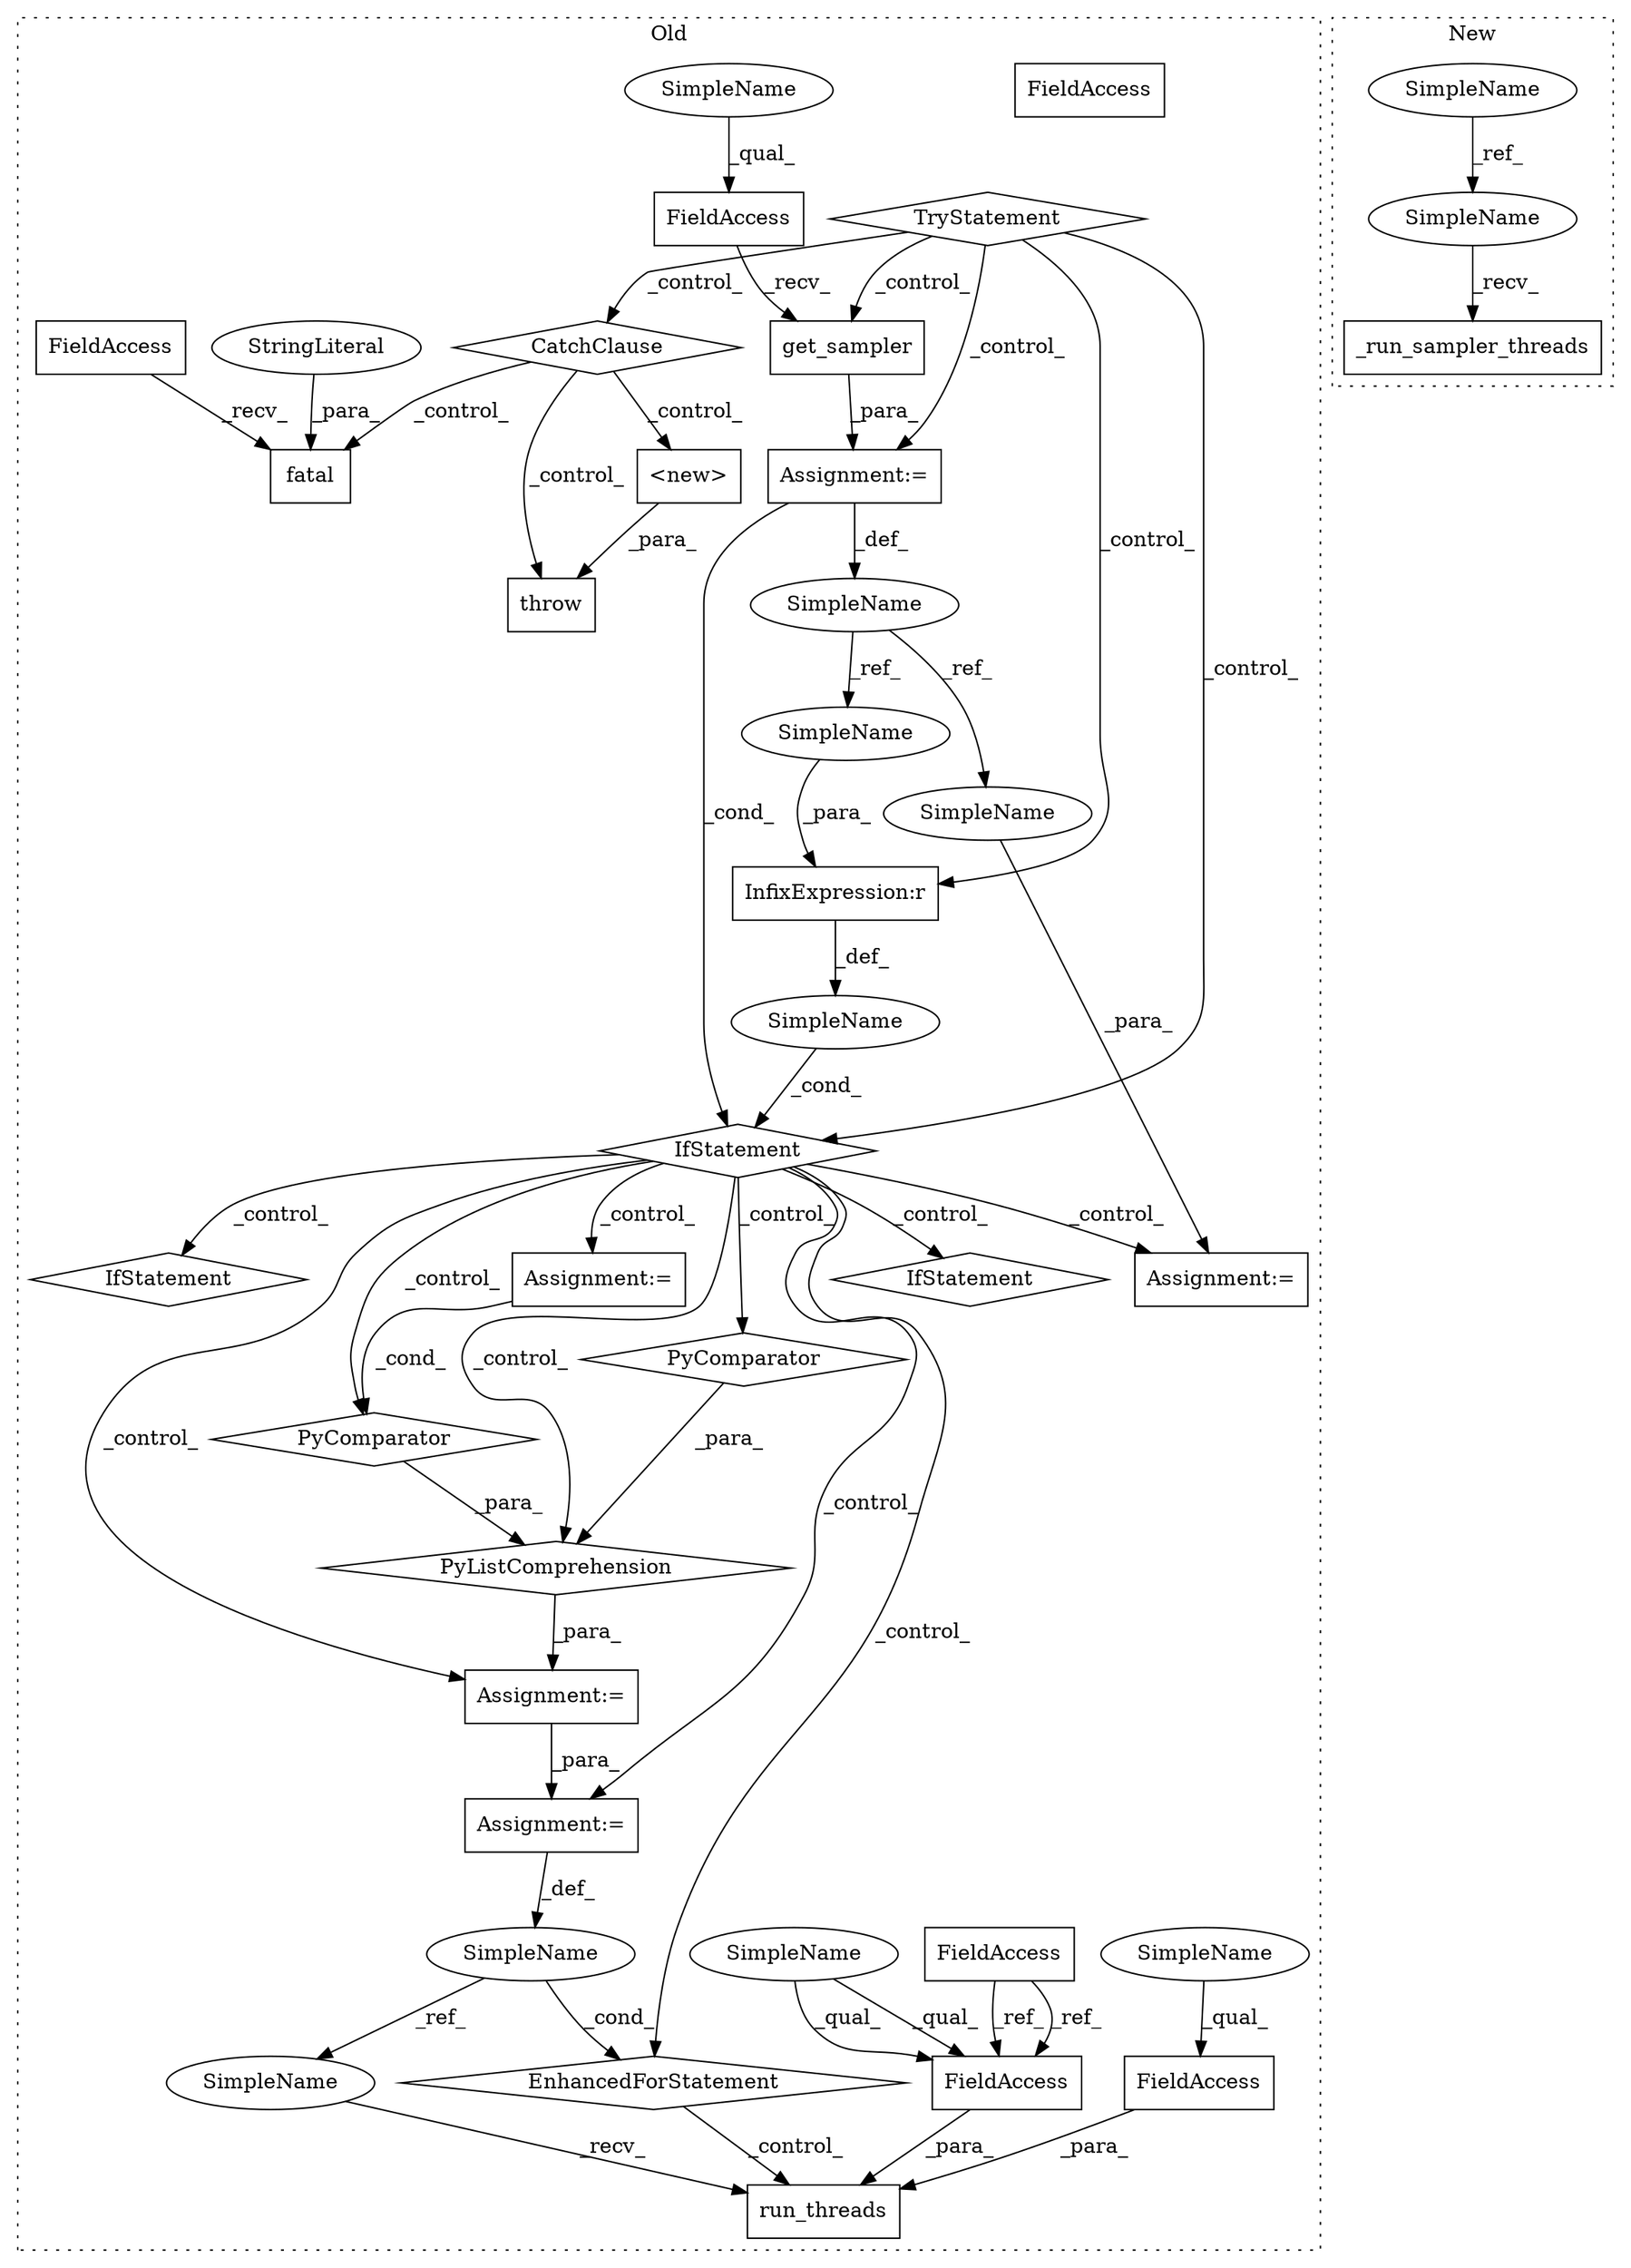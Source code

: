 digraph G {
subgraph cluster0 {
1 [label="PyComparator" a="113" s="7144" l="30" shape="diamond"];
3 [label="SimpleName" a="42" s="" l="" shape="ellipse"];
4 [label="EnhancedForStatement" a="70" s="7284,7375" l="65,2" shape="diamond"];
5 [label="PyComparator" a="113" s="7250" l="20" shape="diamond"];
6 [label="InfixExpression:r" a="27" s="7015" l="4" shape="box"];
7 [label="run_threads" a="32" s="7399,7447" l="12,1" shape="box"];
8 [label="FieldAccess" a="22" s="6898" l="11" shape="box"];
10 [label="FieldAccess" a="22" s="7431" l="16" shape="box"];
11 [label="TryStatement" a="54" s="6948" l="4" shape="diamond"];
12 [label="throw" a="53" s="7649" l="6" shape="box"];
13 [label="FieldAccess" a="22" s="7419" l="11" shape="box"];
14 [label="FieldAccess" a="22" s="6971" l="8" shape="box"];
15 [label="IfStatement" a="25" s="7003,7023" l="4,2" shape="diamond"];
16 [label="get_sampler" a="32" s="6980" l="13" shape="box"];
17 [label="IfStatement" a="25" s="7144" l="30" shape="diamond"];
18 [label="SimpleName" a="42" s="6962" l="8" shape="ellipse"];
19 [label="Assignment:=" a="7" s="7144" l="30" shape="box"];
20 [label="IfStatement" a="25" s="7250" l="20" shape="diamond"];
21 [label="SimpleName" a="42" s="7353" l="7" shape="ellipse"];
22 [label="<new>" a="14" s="7655" l="17" shape="box"];
23 [label="CatchClause" a="12" s="7481,7541" l="13,2" shape="diamond"];
24 [label="Assignment:=" a="7" s="7250" l="20" shape="box"];
25 [label="Assignment:=" a="7" s="6970" l="1" shape="box"];
26 [label="Assignment:=" a="7" s="7284,7375" l="65,2" shape="box"];
27 [label="Assignment:=" a="7" s="7049" l="18" shape="box"];
28 [label="PyListComprehension" a="109" s="7067" l="211" shape="diamond"];
29 [label="fatal" a="32" s="7572,7638" l="6,1" shape="box"];
30 [label="FieldAccess" a="22" s="7553" l="18" shape="box"];
31 [label="StringLiteral" a="45" s="7578" l="60" shape="ellipse"];
32 [label="SimpleName" a="42" s="7391" l="7" shape="ellipse"];
33 [label="FieldAccess" a="22" s="7419" l="11" shape="box"];
34 [label="SimpleName" a="42" s="7007" l="8" shape="ellipse"];
35 [label="SimpleName" a="42" s="7154" l="8" shape="ellipse"];
37 [label="SimpleName" a="42" s="7431" l="4" shape="ellipse"];
38 [label="SimpleName" a="42" s="7419" l="4" shape="ellipse"];
39 [label="SimpleName" a="42" s="6971" l="4" shape="ellipse"];
label = "Old";
style="dotted";
}
subgraph cluster1 {
2 [label="_run_sampler_threads" a="32" s="7656,7684" l="21,1" shape="box"];
9 [label="SimpleName" a="42" s="7078" l="4" shape="ellipse"];
36 [label="SimpleName" a="42" s="7651" l="4" shape="ellipse"];
label = "New";
style="dotted";
}
1 -> 28 [label="_para_"];
3 -> 15 [label="_cond_"];
4 -> 7 [label="_control_"];
5 -> 28 [label="_para_"];
6 -> 3 [label="_def_"];
8 -> 33 [label="_ref_"];
8 -> 33 [label="_ref_"];
9 -> 36 [label="_ref_"];
10 -> 7 [label="_para_"];
11 -> 15 [label="_control_"];
11 -> 6 [label="_control_"];
11 -> 16 [label="_control_"];
11 -> 23 [label="_control_"];
11 -> 25 [label="_control_"];
14 -> 16 [label="_recv_"];
15 -> 20 [label="_control_"];
15 -> 24 [label="_control_"];
15 -> 1 [label="_control_"];
15 -> 19 [label="_control_"];
15 -> 27 [label="_control_"];
15 -> 4 [label="_control_"];
15 -> 26 [label="_control_"];
15 -> 17 [label="_control_"];
15 -> 5 [label="_control_"];
15 -> 28 [label="_control_"];
16 -> 25 [label="_para_"];
18 -> 35 [label="_ref_"];
18 -> 34 [label="_ref_"];
21 -> 32 [label="_ref_"];
21 -> 4 [label="_cond_"];
22 -> 12 [label="_para_"];
23 -> 22 [label="_control_"];
23 -> 12 [label="_control_"];
23 -> 29 [label="_control_"];
24 -> 5 [label="_cond_"];
25 -> 15 [label="_cond_"];
25 -> 18 [label="_def_"];
26 -> 21 [label="_def_"];
27 -> 26 [label="_para_"];
28 -> 27 [label="_para_"];
30 -> 29 [label="_recv_"];
31 -> 29 [label="_para_"];
32 -> 7 [label="_recv_"];
33 -> 7 [label="_para_"];
34 -> 6 [label="_para_"];
35 -> 19 [label="_para_"];
36 -> 2 [label="_recv_"];
37 -> 10 [label="_qual_"];
38 -> 33 [label="_qual_"];
38 -> 33 [label="_qual_"];
39 -> 14 [label="_qual_"];
}